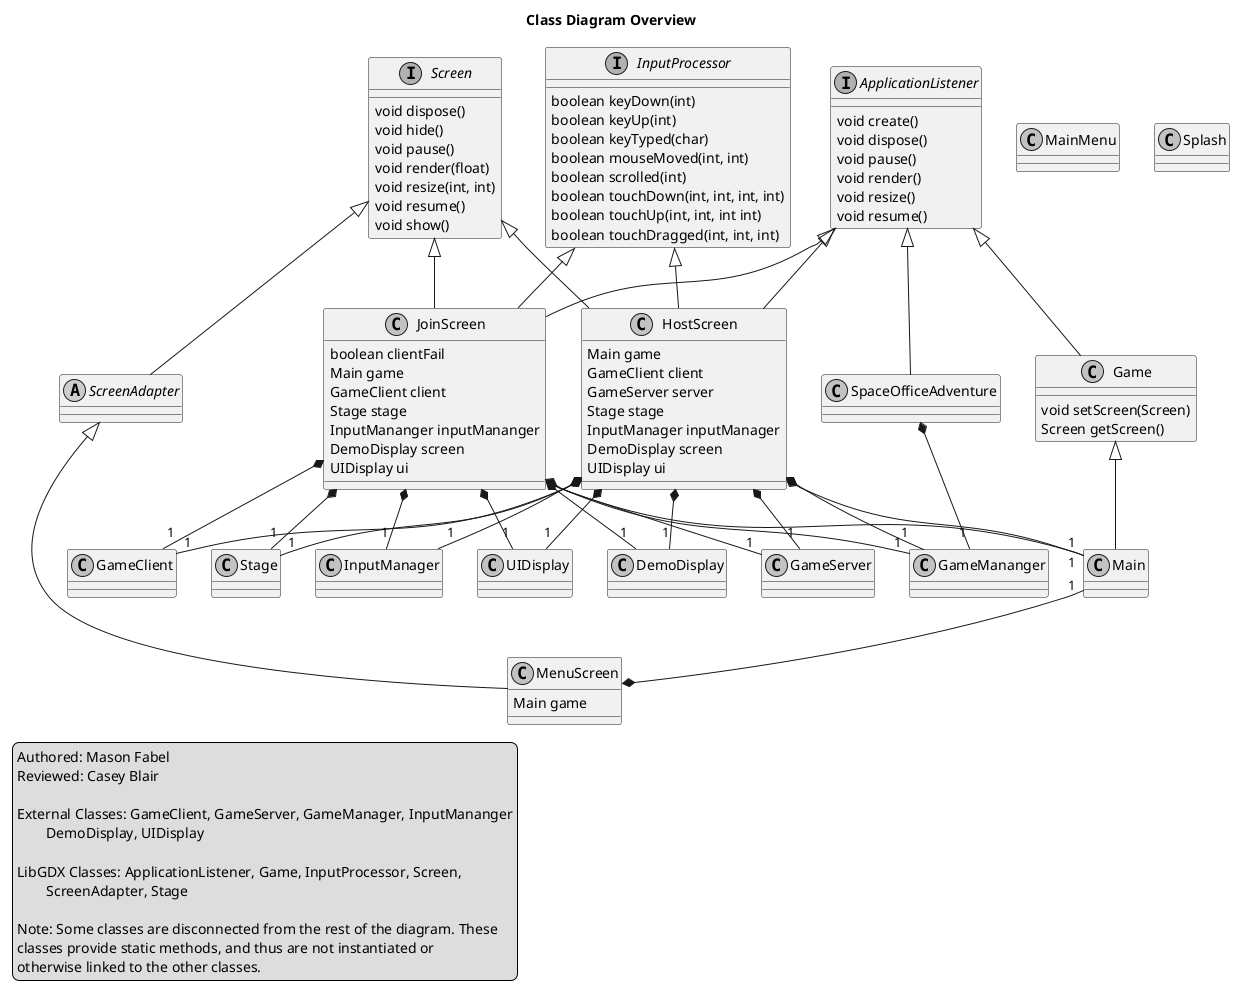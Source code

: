 @startuml
skinparam monochrome true
skinparam shadowing false

title Class Diagram Overview
legend left
	Authored: Mason Fabel
	Reviewed: Casey Blair

	External Classes: GameClient, GameServer, GameManager, InputMananger
		DemoDisplay, UIDisplay

	LibGDX Classes: ApplicationListener, Game, InputProcessor, Screen,
		ScreenAdapter, Stage

	Note: Some classes are disconnected from the rest of the diagram. These
	classes provide static methods, and thus are not instantiated or
	otherwise linked to the other classes.
endlegend

interface ApplicationListener {
	void create()
	void dispose()
	void pause()
	void render()
	void resize()
	void resume()
}

interface InputProcessor {
	boolean keyDown(int)
	boolean keyUp(int)
	boolean keyTyped(char)
	boolean mouseMoved(int, int)
	boolean scrolled(int)
	boolean touchDown(int, int, int, int)
	boolean touchUp(int, int, int int)
	boolean touchDragged(int, int, int)
}

class Game {
	void setScreen(Screen)
	Screen getScreen()
}
Game -up-|> ApplicationListener

interface Screen {
	void dispose()
	void hide()
	void pause()
	void render(float)
	void resize(int, int)
	void resume()
	void show()
}

abstract class ScreenAdapter {
}
ScreenAdapter -up-|> Screen

class SpaceOfficeAdventure {
}
SpaceOfficeAdventure -up-|> ApplicationListener
SpaceOfficeAdventure *-down- "1" GameMananger

class Main {
}
Main -up-|> Game

class HostScreen {
	Main game
	GameClient client
	GameServer server
	Stage stage
	InputManager inputManager
	DemoDisplay screen
	UIDisplay ui
}
HostScreen -up-|> ApplicationListener
HostScreen -up-|> InputProcessor
HostScreen -up-|> Screen
HostScreen *-down- "1" Main
HostScreen *-down- "1" GameMananger
HostScreen *-down- "1" GameServer
HostScreen *-down- "1" GameClient
HostScreen *-down- "1" Stage
HostScreen *-down- "1" InputManager
HostScreen *-down- "1" UIDisplay
HostScreen *-down- "1" DemoDisplay

class JoinScreen {
	boolean clientFail
	Main game
	GameClient client
	Stage stage
	InputMananger inputMananger
	DemoDisplay screen
	UIDisplay ui
}
JoinScreen -up-|> ApplicationListener
JoinScreen -up-|> InputProcessor
JoinScreen -up-|> Screen
JoinScreen *-down- "1" Main
JoinScreen *-down- "1" GameMananger
JoinScreen *-down- "1" GameServer
JoinScreen *-down- "1" GameClient
JoinScreen *-down- "1" Stage
JoinScreen *-down- "1" InputManager
JoinScreen *-down- "1" UIDisplay
JoinScreen *-down- "1" DemoDisplay

class MainMenu {
}

class MenuScreen {
	Main game
}
MenuScreen -up-|> ScreenAdapter
MenuScreen *-up- "1" Main

class Splash {
}

@enduml

